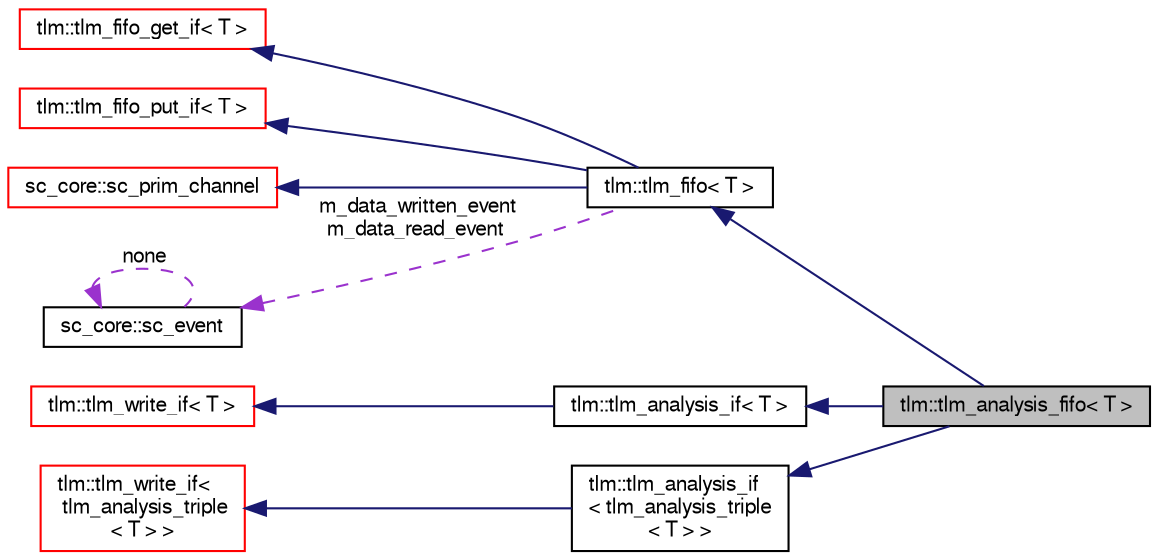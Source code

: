 digraph "tlm::tlm_analysis_fifo&lt; T &gt;"
{
  edge [fontname="FreeSans",fontsize="10",labelfontname="FreeSans",labelfontsize="10"];
  node [fontname="FreeSans",fontsize="10",shape=record];
  rankdir="LR";
  Node24 [label="tlm::tlm_analysis_fifo\< T \>",height=0.2,width=0.4,color="black", fillcolor="grey75", style="filled", fontcolor="black"];
  Node25 -> Node24 [dir="back",color="midnightblue",fontsize="10",style="solid",fontname="FreeSans"];
  Node25 [label="tlm::tlm_fifo\< T \>",height=0.2,width=0.4,color="black", fillcolor="white", style="filled",URL="$a02379.html"];
  Node26 -> Node25 [dir="back",color="midnightblue",fontsize="10",style="solid",fontname="FreeSans"];
  Node26 [label="tlm::tlm_fifo_get_if\< T \>",height=0.2,width=0.4,color="red", fillcolor="white", style="filled",URL="$a02331.html"];
  Node38 -> Node25 [dir="back",color="midnightblue",fontsize="10",style="solid",fontname="FreeSans"];
  Node38 [label="tlm::tlm_fifo_put_if\< T \>",height=0.2,width=0.4,color="red", fillcolor="white", style="filled",URL="$a02327.html"];
  Node42 -> Node25 [dir="back",color="midnightblue",fontsize="10",style="solid",fontname="FreeSans"];
  Node42 [label="sc_core::sc_prim_channel",height=0.2,width=0.4,color="red", fillcolor="white", style="filled",URL="/mnt/c/Users/fangk/Documents/hdl-playground/lib/systemc-2.3.3/objdir/docs/sysc/doxygen/systemc.tag$a01228.html"];
  Node44 -> Node25 [dir="back",color="darkorchid3",fontsize="10",style="dashed",label=" m_data_written_event\nm_data_read_event" ,fontname="FreeSans"];
  Node44 [label="sc_core::sc_event",height=0.2,width=0.4,color="black", fillcolor="white", style="filled",URL="/mnt/c/Users/fangk/Documents/hdl-playground/lib/systemc-2.3.3/objdir/docs/sysc/doxygen/systemc.tag$a01828.html"];
  Node44 -> Node44 [dir="back",color="darkorchid3",fontsize="10",style="dashed",label=" none" ,fontname="FreeSans"];
  Node45 -> Node24 [dir="back",color="midnightblue",fontsize="10",style="solid",fontname="FreeSans"];
  Node45 [label="tlm::tlm_analysis_if\< T \>",height=0.2,width=0.4,color="black", fillcolor="white", style="filled",URL="$a02247.html"];
  Node46 -> Node45 [dir="back",color="midnightblue",fontsize="10",style="solid",fontname="FreeSans"];
  Node46 [label="tlm::tlm_write_if\< T \>",height=0.2,width=0.4,color="red", fillcolor="white", style="filled",URL="$a02263.html"];
  Node47 -> Node24 [dir="back",color="midnightblue",fontsize="10",style="solid",fontname="FreeSans"];
  Node47 [label="tlm::tlm_analysis_if\l\< tlm_analysis_triple\l\< T \> \>",height=0.2,width=0.4,color="black", fillcolor="white", style="filled",URL="$a02247.html"];
  Node48 -> Node47 [dir="back",color="midnightblue",fontsize="10",style="solid",fontname="FreeSans"];
  Node48 [label="tlm::tlm_write_if\<\l tlm_analysis_triple\l\< T \> \>",height=0.2,width=0.4,color="red", fillcolor="white", style="filled",URL="$a02263.html"];
}
